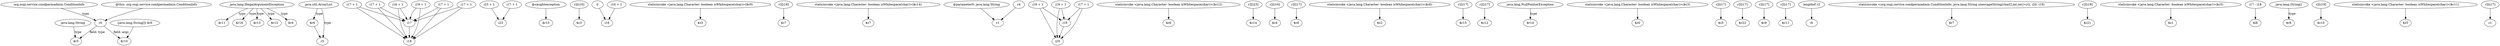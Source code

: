 digraph g {
0[label="java.lang.String"]
1[label="$r5"]
0->1[label="type"]
2[label="java.lang.IllegalArgumentException"]
3[label="$r11"]
2->3[label="type"]
4[label="$r6"]
5[label="r3"]
4->5[label=""]
6[label="i17 + 1"]
7[label="i18"]
6->7[label=""]
8[label="i23 + 1"]
9[label="i23"]
8->9[label=""]
10[label="i17"]
6->10[label=""]
11[label="@caughtexception"]
12[label="$r15"]
11->12[label=""]
13[label="i17 + 1"]
13->7[label=""]
14[label="r2[i16]"]
15[label="$c3"]
14->15[label=""]
16[label="r0"]
16->1[label="field: type"]
17[label="(java.lang.String[]) $r9"]
18[label="$r10"]
17->18[label=""]
19[label="0"]
20[label="i16"]
19->20[label=""]
21[label="i16 + 1"]
21->10[label=""]
22[label="staticinvoke <java.lang.Character: boolean isWhitespace(char)>($c9)"]
23[label="$z3"]
22->23[label=""]
24[label="r2[i18]"]
25[label="$c7"]
24->25[label=""]
26[label="staticinvoke <java.lang.Character: boolean isWhitespace(char)>($c14)"]
27[label="$z7"]
26->27[label=""]
28[label="@parameter0: java.lang.String"]
29[label="r1"]
28->29[label=""]
30[label="$r16"]
2->30[label="type"]
31[label="i19 + 1"]
32[label="i20"]
31->32[label=""]
33[label="i19 + 1"]
34[label="i19"]
33->34[label=""]
35[label="staticinvoke <java.lang.Character: boolean isWhitespace(char)>($c12)"]
36[label="$z6"]
35->36[label=""]
37[label="r2[i23]"]
38[label="$c14"]
37->38[label=""]
39[label="java.util.ArrayList"]
39->5[label="type"]
40[label="i16 + 1"]
40->20[label=""]
41[label="r2[i16]"]
42[label="$c4"]
41->42[label=""]
43[label="r2[i17]"]
44[label="$c6"]
43->44[label=""]
45[label="r4"]
45->29[label=""]
46[label="staticinvoke <java.lang.Character: boolean isWhitespace(char)>($c6)"]
47[label="$z2"]
46->47[label=""]
48[label="i17 + 1"]
48->7[label=""]
49[label="r2[i17]"]
50[label="$c15"]
49->50[label=""]
13->10[label=""]
51[label="r2[i17]"]
52[label="$c12"]
51->52[label=""]
53[label="java.lang.NullPointerException"]
54[label="$r14"]
53->54[label="type"]
55[label="staticinvoke <java.lang.Character: boolean isWhitespace(char)>($c3)"]
56[label="$z0"]
55->56[label=""]
10->7[label=""]
57[label="i17 + 1"]
57->34[label=""]
16->18[label="field: args"]
58[label="r2[i17]"]
59[label="$c5"]
58->59[label=""]
60[label="r2[i17]"]
61[label="$c22"]
60->61[label=""]
62[label="r2[i17]"]
63[label="$c9"]
62->63[label=""]
64[label="$r13"]
2->64[label="type"]
65[label="r2[i17]"]
66[label="$c11"]
65->66[label=""]
67[label="lengthof r2"]
68[label="i0"]
67->68[label=""]
69[label="$r12"]
2->69[label="type"]
48->10[label=""]
70[label="i17 + 1"]
70->10[label=""]
71[label="$r4"]
2->71[label="type"]
72[label="staticinvoke <org.osgi.service.condpermadmin.ConditionInfo: java.lang.String unescapeString(char[],int,int)>(r2, i20, i19)"]
73[label="$r7"]
72->73[label=""]
74[label="org.osgi.service.condpermadmin.ConditionInfo"]
74->16[label="type"]
75[label="r2[i19]"]
76[label="$c21"]
75->76[label=""]
77[label="staticinvoke <java.lang.Character: boolean isWhitespace(char)>($c5)"]
78[label="$z1"]
77->78[label=""]
33->32[label=""]
79[label="i17 + 1"]
79->9[label=""]
80[label="i19 + 1"]
80->7[label=""]
80->10[label=""]
21->7[label=""]
39->4[label="type"]
81[label="i17 - i18"]
82[label="$i8"]
81->82[label=""]
31->34[label=""]
83[label="java.lang.String[]"]
84[label="$r8"]
83->84[label="type"]
85[label="r2[i19]"]
86[label="$c10"]
85->86[label=""]
57->32[label=""]
70->7[label=""]
87[label="staticinvoke <java.lang.Character: boolean isWhitespace(char)>($c11)"]
88[label="$z5"]
87->88[label=""]
34->32[label=""]
89[label="r2[i17]"]
90[label="c1"]
89->90[label=""]
91[label="@this: org.osgi.service.condpermadmin.ConditionInfo"]
91->16[label=""]
}